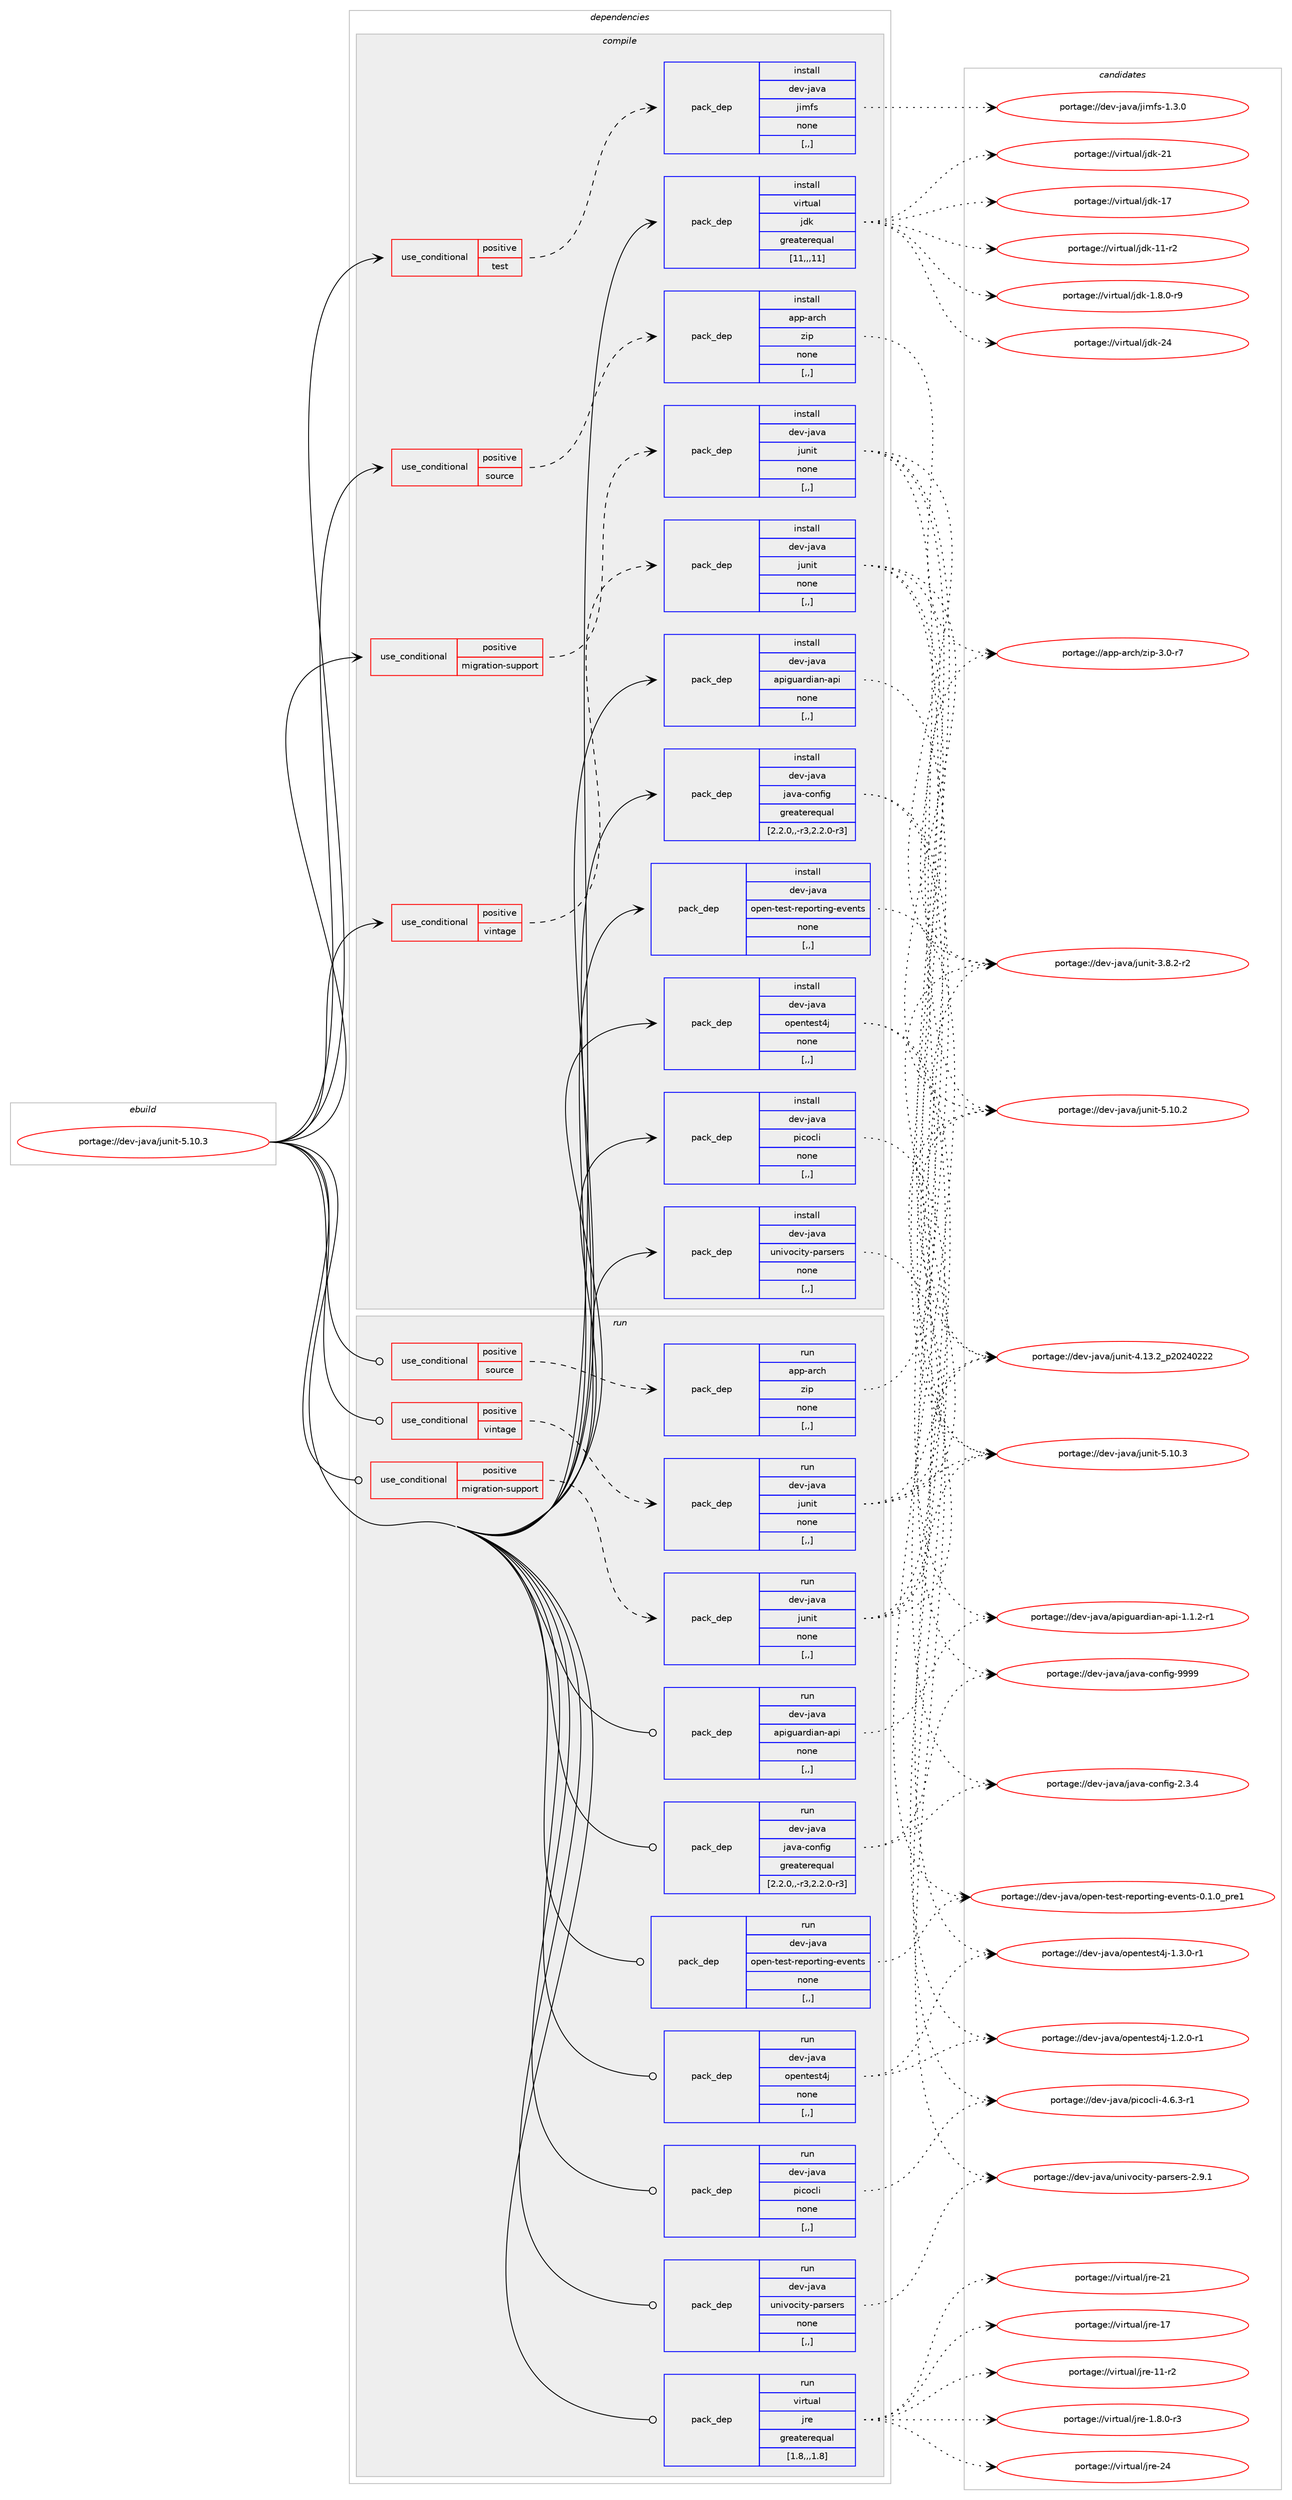 digraph prolog {

# *************
# Graph options
# *************

newrank=true;
concentrate=true;
compound=true;
graph [rankdir=LR,fontname=Helvetica,fontsize=10,ranksep=1.5];#, ranksep=2.5, nodesep=0.2];
edge  [arrowhead=vee];
node  [fontname=Helvetica,fontsize=10];

# **********
# The ebuild
# **********

subgraph cluster_leftcol {
color=gray;
label=<<i>ebuild</i>>;
id [label="portage://dev-java/junit-5.10.3", color=red, width=4, href="../dev-java/junit-5.10.3.svg"];
}

# ****************
# The dependencies
# ****************

subgraph cluster_midcol {
color=gray;
label=<<i>dependencies</i>>;
subgraph cluster_compile {
fillcolor="#eeeeee";
style=filled;
label=<<i>compile</i>>;
subgraph cond152287 {
dependency589656 [label=<<TABLE BORDER="0" CELLBORDER="1" CELLSPACING="0" CELLPADDING="4"><TR><TD ROWSPAN="3" CELLPADDING="10">use_conditional</TD></TR><TR><TD>positive</TD></TR><TR><TD>migration-support</TD></TR></TABLE>>, shape=none, color=red];
subgraph pack432716 {
dependency589657 [label=<<TABLE BORDER="0" CELLBORDER="1" CELLSPACING="0" CELLPADDING="4" WIDTH="220"><TR><TD ROWSPAN="6" CELLPADDING="30">pack_dep</TD></TR><TR><TD WIDTH="110">install</TD></TR><TR><TD>dev-java</TD></TR><TR><TD>junit</TD></TR><TR><TD>none</TD></TR><TR><TD>[,,]</TD></TR></TABLE>>, shape=none, color=blue];
}
dependency589656:e -> dependency589657:w [weight=20,style="dashed",arrowhead="vee"];
}
id:e -> dependency589656:w [weight=20,style="solid",arrowhead="vee"];
subgraph cond152288 {
dependency589658 [label=<<TABLE BORDER="0" CELLBORDER="1" CELLSPACING="0" CELLPADDING="4"><TR><TD ROWSPAN="3" CELLPADDING="10">use_conditional</TD></TR><TR><TD>positive</TD></TR><TR><TD>source</TD></TR></TABLE>>, shape=none, color=red];
subgraph pack432717 {
dependency589659 [label=<<TABLE BORDER="0" CELLBORDER="1" CELLSPACING="0" CELLPADDING="4" WIDTH="220"><TR><TD ROWSPAN="6" CELLPADDING="30">pack_dep</TD></TR><TR><TD WIDTH="110">install</TD></TR><TR><TD>app-arch</TD></TR><TR><TD>zip</TD></TR><TR><TD>none</TD></TR><TR><TD>[,,]</TD></TR></TABLE>>, shape=none, color=blue];
}
dependency589658:e -> dependency589659:w [weight=20,style="dashed",arrowhead="vee"];
}
id:e -> dependency589658:w [weight=20,style="solid",arrowhead="vee"];
subgraph cond152289 {
dependency589660 [label=<<TABLE BORDER="0" CELLBORDER="1" CELLSPACING="0" CELLPADDING="4"><TR><TD ROWSPAN="3" CELLPADDING="10">use_conditional</TD></TR><TR><TD>positive</TD></TR><TR><TD>test</TD></TR></TABLE>>, shape=none, color=red];
subgraph pack432718 {
dependency589661 [label=<<TABLE BORDER="0" CELLBORDER="1" CELLSPACING="0" CELLPADDING="4" WIDTH="220"><TR><TD ROWSPAN="6" CELLPADDING="30">pack_dep</TD></TR><TR><TD WIDTH="110">install</TD></TR><TR><TD>dev-java</TD></TR><TR><TD>jimfs</TD></TR><TR><TD>none</TD></TR><TR><TD>[,,]</TD></TR></TABLE>>, shape=none, color=blue];
}
dependency589660:e -> dependency589661:w [weight=20,style="dashed",arrowhead="vee"];
}
id:e -> dependency589660:w [weight=20,style="solid",arrowhead="vee"];
subgraph cond152290 {
dependency589662 [label=<<TABLE BORDER="0" CELLBORDER="1" CELLSPACING="0" CELLPADDING="4"><TR><TD ROWSPAN="3" CELLPADDING="10">use_conditional</TD></TR><TR><TD>positive</TD></TR><TR><TD>vintage</TD></TR></TABLE>>, shape=none, color=red];
subgraph pack432719 {
dependency589663 [label=<<TABLE BORDER="0" CELLBORDER="1" CELLSPACING="0" CELLPADDING="4" WIDTH="220"><TR><TD ROWSPAN="6" CELLPADDING="30">pack_dep</TD></TR><TR><TD WIDTH="110">install</TD></TR><TR><TD>dev-java</TD></TR><TR><TD>junit</TD></TR><TR><TD>none</TD></TR><TR><TD>[,,]</TD></TR></TABLE>>, shape=none, color=blue];
}
dependency589662:e -> dependency589663:w [weight=20,style="dashed",arrowhead="vee"];
}
id:e -> dependency589662:w [weight=20,style="solid",arrowhead="vee"];
subgraph pack432720 {
dependency589664 [label=<<TABLE BORDER="0" CELLBORDER="1" CELLSPACING="0" CELLPADDING="4" WIDTH="220"><TR><TD ROWSPAN="6" CELLPADDING="30">pack_dep</TD></TR><TR><TD WIDTH="110">install</TD></TR><TR><TD>dev-java</TD></TR><TR><TD>apiguardian-api</TD></TR><TR><TD>none</TD></TR><TR><TD>[,,]</TD></TR></TABLE>>, shape=none, color=blue];
}
id:e -> dependency589664:w [weight=20,style="solid",arrowhead="vee"];
subgraph pack432721 {
dependency589665 [label=<<TABLE BORDER="0" CELLBORDER="1" CELLSPACING="0" CELLPADDING="4" WIDTH="220"><TR><TD ROWSPAN="6" CELLPADDING="30">pack_dep</TD></TR><TR><TD WIDTH="110">install</TD></TR><TR><TD>dev-java</TD></TR><TR><TD>java-config</TD></TR><TR><TD>greaterequal</TD></TR><TR><TD>[2.2.0,,-r3,2.2.0-r3]</TD></TR></TABLE>>, shape=none, color=blue];
}
id:e -> dependency589665:w [weight=20,style="solid",arrowhead="vee"];
subgraph pack432722 {
dependency589666 [label=<<TABLE BORDER="0" CELLBORDER="1" CELLSPACING="0" CELLPADDING="4" WIDTH="220"><TR><TD ROWSPAN="6" CELLPADDING="30">pack_dep</TD></TR><TR><TD WIDTH="110">install</TD></TR><TR><TD>dev-java</TD></TR><TR><TD>open-test-reporting-events</TD></TR><TR><TD>none</TD></TR><TR><TD>[,,]</TD></TR></TABLE>>, shape=none, color=blue];
}
id:e -> dependency589666:w [weight=20,style="solid",arrowhead="vee"];
subgraph pack432723 {
dependency589667 [label=<<TABLE BORDER="0" CELLBORDER="1" CELLSPACING="0" CELLPADDING="4" WIDTH="220"><TR><TD ROWSPAN="6" CELLPADDING="30">pack_dep</TD></TR><TR><TD WIDTH="110">install</TD></TR><TR><TD>dev-java</TD></TR><TR><TD>opentest4j</TD></TR><TR><TD>none</TD></TR><TR><TD>[,,]</TD></TR></TABLE>>, shape=none, color=blue];
}
id:e -> dependency589667:w [weight=20,style="solid",arrowhead="vee"];
subgraph pack432724 {
dependency589668 [label=<<TABLE BORDER="0" CELLBORDER="1" CELLSPACING="0" CELLPADDING="4" WIDTH="220"><TR><TD ROWSPAN="6" CELLPADDING="30">pack_dep</TD></TR><TR><TD WIDTH="110">install</TD></TR><TR><TD>dev-java</TD></TR><TR><TD>picocli</TD></TR><TR><TD>none</TD></TR><TR><TD>[,,]</TD></TR></TABLE>>, shape=none, color=blue];
}
id:e -> dependency589668:w [weight=20,style="solid",arrowhead="vee"];
subgraph pack432725 {
dependency589669 [label=<<TABLE BORDER="0" CELLBORDER="1" CELLSPACING="0" CELLPADDING="4" WIDTH="220"><TR><TD ROWSPAN="6" CELLPADDING="30">pack_dep</TD></TR><TR><TD WIDTH="110">install</TD></TR><TR><TD>dev-java</TD></TR><TR><TD>univocity-parsers</TD></TR><TR><TD>none</TD></TR><TR><TD>[,,]</TD></TR></TABLE>>, shape=none, color=blue];
}
id:e -> dependency589669:w [weight=20,style="solid",arrowhead="vee"];
subgraph pack432726 {
dependency589670 [label=<<TABLE BORDER="0" CELLBORDER="1" CELLSPACING="0" CELLPADDING="4" WIDTH="220"><TR><TD ROWSPAN="6" CELLPADDING="30">pack_dep</TD></TR><TR><TD WIDTH="110">install</TD></TR><TR><TD>virtual</TD></TR><TR><TD>jdk</TD></TR><TR><TD>greaterequal</TD></TR><TR><TD>[11,,,11]</TD></TR></TABLE>>, shape=none, color=blue];
}
id:e -> dependency589670:w [weight=20,style="solid",arrowhead="vee"];
}
subgraph cluster_compileandrun {
fillcolor="#eeeeee";
style=filled;
label=<<i>compile and run</i>>;
}
subgraph cluster_run {
fillcolor="#eeeeee";
style=filled;
label=<<i>run</i>>;
subgraph cond152291 {
dependency589671 [label=<<TABLE BORDER="0" CELLBORDER="1" CELLSPACING="0" CELLPADDING="4"><TR><TD ROWSPAN="3" CELLPADDING="10">use_conditional</TD></TR><TR><TD>positive</TD></TR><TR><TD>migration-support</TD></TR></TABLE>>, shape=none, color=red];
subgraph pack432727 {
dependency589672 [label=<<TABLE BORDER="0" CELLBORDER="1" CELLSPACING="0" CELLPADDING="4" WIDTH="220"><TR><TD ROWSPAN="6" CELLPADDING="30">pack_dep</TD></TR><TR><TD WIDTH="110">run</TD></TR><TR><TD>dev-java</TD></TR><TR><TD>junit</TD></TR><TR><TD>none</TD></TR><TR><TD>[,,]</TD></TR></TABLE>>, shape=none, color=blue];
}
dependency589671:e -> dependency589672:w [weight=20,style="dashed",arrowhead="vee"];
}
id:e -> dependency589671:w [weight=20,style="solid",arrowhead="odot"];
subgraph cond152292 {
dependency589673 [label=<<TABLE BORDER="0" CELLBORDER="1" CELLSPACING="0" CELLPADDING="4"><TR><TD ROWSPAN="3" CELLPADDING="10">use_conditional</TD></TR><TR><TD>positive</TD></TR><TR><TD>source</TD></TR></TABLE>>, shape=none, color=red];
subgraph pack432728 {
dependency589674 [label=<<TABLE BORDER="0" CELLBORDER="1" CELLSPACING="0" CELLPADDING="4" WIDTH="220"><TR><TD ROWSPAN="6" CELLPADDING="30">pack_dep</TD></TR><TR><TD WIDTH="110">run</TD></TR><TR><TD>app-arch</TD></TR><TR><TD>zip</TD></TR><TR><TD>none</TD></TR><TR><TD>[,,]</TD></TR></TABLE>>, shape=none, color=blue];
}
dependency589673:e -> dependency589674:w [weight=20,style="dashed",arrowhead="vee"];
}
id:e -> dependency589673:w [weight=20,style="solid",arrowhead="odot"];
subgraph cond152293 {
dependency589675 [label=<<TABLE BORDER="0" CELLBORDER="1" CELLSPACING="0" CELLPADDING="4"><TR><TD ROWSPAN="3" CELLPADDING="10">use_conditional</TD></TR><TR><TD>positive</TD></TR><TR><TD>vintage</TD></TR></TABLE>>, shape=none, color=red];
subgraph pack432729 {
dependency589676 [label=<<TABLE BORDER="0" CELLBORDER="1" CELLSPACING="0" CELLPADDING="4" WIDTH="220"><TR><TD ROWSPAN="6" CELLPADDING="30">pack_dep</TD></TR><TR><TD WIDTH="110">run</TD></TR><TR><TD>dev-java</TD></TR><TR><TD>junit</TD></TR><TR><TD>none</TD></TR><TR><TD>[,,]</TD></TR></TABLE>>, shape=none, color=blue];
}
dependency589675:e -> dependency589676:w [weight=20,style="dashed",arrowhead="vee"];
}
id:e -> dependency589675:w [weight=20,style="solid",arrowhead="odot"];
subgraph pack432730 {
dependency589677 [label=<<TABLE BORDER="0" CELLBORDER="1" CELLSPACING="0" CELLPADDING="4" WIDTH="220"><TR><TD ROWSPAN="6" CELLPADDING="30">pack_dep</TD></TR><TR><TD WIDTH="110">run</TD></TR><TR><TD>dev-java</TD></TR><TR><TD>apiguardian-api</TD></TR><TR><TD>none</TD></TR><TR><TD>[,,]</TD></TR></TABLE>>, shape=none, color=blue];
}
id:e -> dependency589677:w [weight=20,style="solid",arrowhead="odot"];
subgraph pack432731 {
dependency589678 [label=<<TABLE BORDER="0" CELLBORDER="1" CELLSPACING="0" CELLPADDING="4" WIDTH="220"><TR><TD ROWSPAN="6" CELLPADDING="30">pack_dep</TD></TR><TR><TD WIDTH="110">run</TD></TR><TR><TD>dev-java</TD></TR><TR><TD>java-config</TD></TR><TR><TD>greaterequal</TD></TR><TR><TD>[2.2.0,,-r3,2.2.0-r3]</TD></TR></TABLE>>, shape=none, color=blue];
}
id:e -> dependency589678:w [weight=20,style="solid",arrowhead="odot"];
subgraph pack432732 {
dependency589679 [label=<<TABLE BORDER="0" CELLBORDER="1" CELLSPACING="0" CELLPADDING="4" WIDTH="220"><TR><TD ROWSPAN="6" CELLPADDING="30">pack_dep</TD></TR><TR><TD WIDTH="110">run</TD></TR><TR><TD>dev-java</TD></TR><TR><TD>open-test-reporting-events</TD></TR><TR><TD>none</TD></TR><TR><TD>[,,]</TD></TR></TABLE>>, shape=none, color=blue];
}
id:e -> dependency589679:w [weight=20,style="solid",arrowhead="odot"];
subgraph pack432733 {
dependency589680 [label=<<TABLE BORDER="0" CELLBORDER="1" CELLSPACING="0" CELLPADDING="4" WIDTH="220"><TR><TD ROWSPAN="6" CELLPADDING="30">pack_dep</TD></TR><TR><TD WIDTH="110">run</TD></TR><TR><TD>dev-java</TD></TR><TR><TD>opentest4j</TD></TR><TR><TD>none</TD></TR><TR><TD>[,,]</TD></TR></TABLE>>, shape=none, color=blue];
}
id:e -> dependency589680:w [weight=20,style="solid",arrowhead="odot"];
subgraph pack432734 {
dependency589681 [label=<<TABLE BORDER="0" CELLBORDER="1" CELLSPACING="0" CELLPADDING="4" WIDTH="220"><TR><TD ROWSPAN="6" CELLPADDING="30">pack_dep</TD></TR><TR><TD WIDTH="110">run</TD></TR><TR><TD>dev-java</TD></TR><TR><TD>picocli</TD></TR><TR><TD>none</TD></TR><TR><TD>[,,]</TD></TR></TABLE>>, shape=none, color=blue];
}
id:e -> dependency589681:w [weight=20,style="solid",arrowhead="odot"];
subgraph pack432735 {
dependency589682 [label=<<TABLE BORDER="0" CELLBORDER="1" CELLSPACING="0" CELLPADDING="4" WIDTH="220"><TR><TD ROWSPAN="6" CELLPADDING="30">pack_dep</TD></TR><TR><TD WIDTH="110">run</TD></TR><TR><TD>dev-java</TD></TR><TR><TD>univocity-parsers</TD></TR><TR><TD>none</TD></TR><TR><TD>[,,]</TD></TR></TABLE>>, shape=none, color=blue];
}
id:e -> dependency589682:w [weight=20,style="solid",arrowhead="odot"];
subgraph pack432736 {
dependency589683 [label=<<TABLE BORDER="0" CELLBORDER="1" CELLSPACING="0" CELLPADDING="4" WIDTH="220"><TR><TD ROWSPAN="6" CELLPADDING="30">pack_dep</TD></TR><TR><TD WIDTH="110">run</TD></TR><TR><TD>virtual</TD></TR><TR><TD>jre</TD></TR><TR><TD>greaterequal</TD></TR><TR><TD>[1.8,,,1.8]</TD></TR></TABLE>>, shape=none, color=blue];
}
id:e -> dependency589683:w [weight=20,style="solid",arrowhead="odot"];
}
}

# **************
# The candidates
# **************

subgraph cluster_choices {
rank=same;
color=gray;
label=<<i>candidates</i>>;

subgraph choice432716 {
color=black;
nodesep=1;
choice1001011184510697118974710611711010511645534649484651 [label="portage://dev-java/junit-5.10.3", color=red, width=4,href="../dev-java/junit-5.10.3.svg"];
choice1001011184510697118974710611711010511645534649484650 [label="portage://dev-java/junit-5.10.2", color=red, width=4,href="../dev-java/junit-5.10.2.svg"];
choice1001011184510697118974710611711010511645524649514650951125048505248505050 [label="portage://dev-java/junit-4.13.2_p20240222", color=red, width=4,href="../dev-java/junit-4.13.2_p20240222.svg"];
choice100101118451069711897471061171101051164551465646504511450 [label="portage://dev-java/junit-3.8.2-r2", color=red, width=4,href="../dev-java/junit-3.8.2-r2.svg"];
dependency589657:e -> choice1001011184510697118974710611711010511645534649484651:w [style=dotted,weight="100"];
dependency589657:e -> choice1001011184510697118974710611711010511645534649484650:w [style=dotted,weight="100"];
dependency589657:e -> choice1001011184510697118974710611711010511645524649514650951125048505248505050:w [style=dotted,weight="100"];
dependency589657:e -> choice100101118451069711897471061171101051164551465646504511450:w [style=dotted,weight="100"];
}
subgraph choice432717 {
color=black;
nodesep=1;
choice9711211245971149910447122105112455146484511455 [label="portage://app-arch/zip-3.0-r7", color=red, width=4,href="../app-arch/zip-3.0-r7.svg"];
dependency589659:e -> choice9711211245971149910447122105112455146484511455:w [style=dotted,weight="100"];
}
subgraph choice432718 {
color=black;
nodesep=1;
choice10010111845106971189747106105109102115454946514648 [label="portage://dev-java/jimfs-1.3.0", color=red, width=4,href="../dev-java/jimfs-1.3.0.svg"];
dependency589661:e -> choice10010111845106971189747106105109102115454946514648:w [style=dotted,weight="100"];
}
subgraph choice432719 {
color=black;
nodesep=1;
choice1001011184510697118974710611711010511645534649484651 [label="portage://dev-java/junit-5.10.3", color=red, width=4,href="../dev-java/junit-5.10.3.svg"];
choice1001011184510697118974710611711010511645534649484650 [label="portage://dev-java/junit-5.10.2", color=red, width=4,href="../dev-java/junit-5.10.2.svg"];
choice1001011184510697118974710611711010511645524649514650951125048505248505050 [label="portage://dev-java/junit-4.13.2_p20240222", color=red, width=4,href="../dev-java/junit-4.13.2_p20240222.svg"];
choice100101118451069711897471061171101051164551465646504511450 [label="portage://dev-java/junit-3.8.2-r2", color=red, width=4,href="../dev-java/junit-3.8.2-r2.svg"];
dependency589663:e -> choice1001011184510697118974710611711010511645534649484651:w [style=dotted,weight="100"];
dependency589663:e -> choice1001011184510697118974710611711010511645534649484650:w [style=dotted,weight="100"];
dependency589663:e -> choice1001011184510697118974710611711010511645524649514650951125048505248505050:w [style=dotted,weight="100"];
dependency589663:e -> choice100101118451069711897471061171101051164551465646504511450:w [style=dotted,weight="100"];
}
subgraph choice432720 {
color=black;
nodesep=1;
choice1001011184510697118974797112105103117971141001059711045971121054549464946504511449 [label="portage://dev-java/apiguardian-api-1.1.2-r1", color=red, width=4,href="../dev-java/apiguardian-api-1.1.2-r1.svg"];
dependency589664:e -> choice1001011184510697118974797112105103117971141001059711045971121054549464946504511449:w [style=dotted,weight="100"];
}
subgraph choice432721 {
color=black;
nodesep=1;
choice10010111845106971189747106971189745991111101021051034557575757 [label="portage://dev-java/java-config-9999", color=red, width=4,href="../dev-java/java-config-9999.svg"];
choice1001011184510697118974710697118974599111110102105103455046514652 [label="portage://dev-java/java-config-2.3.4", color=red, width=4,href="../dev-java/java-config-2.3.4.svg"];
dependency589665:e -> choice10010111845106971189747106971189745991111101021051034557575757:w [style=dotted,weight="100"];
dependency589665:e -> choice1001011184510697118974710697118974599111110102105103455046514652:w [style=dotted,weight="100"];
}
subgraph choice432722 {
color=black;
nodesep=1;
choice100101118451069711897471111121011104511610111511645114101112111114116105110103451011181011101161154548464946489511211410149 [label="portage://dev-java/open-test-reporting-events-0.1.0_pre1", color=red, width=4,href="../dev-java/open-test-reporting-events-0.1.0_pre1.svg"];
dependency589666:e -> choice100101118451069711897471111121011104511610111511645114101112111114116105110103451011181011101161154548464946489511211410149:w [style=dotted,weight="100"];
}
subgraph choice432723 {
color=black;
nodesep=1;
choice10010111845106971189747111112101110116101115116521064549465146484511449 [label="portage://dev-java/opentest4j-1.3.0-r1", color=red, width=4,href="../dev-java/opentest4j-1.3.0-r1.svg"];
choice10010111845106971189747111112101110116101115116521064549465046484511449 [label="portage://dev-java/opentest4j-1.2.0-r1", color=red, width=4,href="../dev-java/opentest4j-1.2.0-r1.svg"];
dependency589667:e -> choice10010111845106971189747111112101110116101115116521064549465146484511449:w [style=dotted,weight="100"];
dependency589667:e -> choice10010111845106971189747111112101110116101115116521064549465046484511449:w [style=dotted,weight="100"];
}
subgraph choice432724 {
color=black;
nodesep=1;
choice1001011184510697118974711210599111991081054552465446514511449 [label="portage://dev-java/picocli-4.6.3-r1", color=red, width=4,href="../dev-java/picocli-4.6.3-r1.svg"];
dependency589668:e -> choice1001011184510697118974711210599111991081054552465446514511449:w [style=dotted,weight="100"];
}
subgraph choice432725 {
color=black;
nodesep=1;
choice10010111845106971189747117110105118111991051161214511297114115101114115455046574649 [label="portage://dev-java/univocity-parsers-2.9.1", color=red, width=4,href="../dev-java/univocity-parsers-2.9.1.svg"];
dependency589669:e -> choice10010111845106971189747117110105118111991051161214511297114115101114115455046574649:w [style=dotted,weight="100"];
}
subgraph choice432726 {
color=black;
nodesep=1;
choice1181051141161179710847106100107455052 [label="portage://virtual/jdk-24", color=red, width=4,href="../virtual/jdk-24.svg"];
choice1181051141161179710847106100107455049 [label="portage://virtual/jdk-21", color=red, width=4,href="../virtual/jdk-21.svg"];
choice1181051141161179710847106100107454955 [label="portage://virtual/jdk-17", color=red, width=4,href="../virtual/jdk-17.svg"];
choice11810511411611797108471061001074549494511450 [label="portage://virtual/jdk-11-r2", color=red, width=4,href="../virtual/jdk-11-r2.svg"];
choice11810511411611797108471061001074549465646484511457 [label="portage://virtual/jdk-1.8.0-r9", color=red, width=4,href="../virtual/jdk-1.8.0-r9.svg"];
dependency589670:e -> choice1181051141161179710847106100107455052:w [style=dotted,weight="100"];
dependency589670:e -> choice1181051141161179710847106100107455049:w [style=dotted,weight="100"];
dependency589670:e -> choice1181051141161179710847106100107454955:w [style=dotted,weight="100"];
dependency589670:e -> choice11810511411611797108471061001074549494511450:w [style=dotted,weight="100"];
dependency589670:e -> choice11810511411611797108471061001074549465646484511457:w [style=dotted,weight="100"];
}
subgraph choice432727 {
color=black;
nodesep=1;
choice1001011184510697118974710611711010511645534649484651 [label="portage://dev-java/junit-5.10.3", color=red, width=4,href="../dev-java/junit-5.10.3.svg"];
choice1001011184510697118974710611711010511645534649484650 [label="portage://dev-java/junit-5.10.2", color=red, width=4,href="../dev-java/junit-5.10.2.svg"];
choice1001011184510697118974710611711010511645524649514650951125048505248505050 [label="portage://dev-java/junit-4.13.2_p20240222", color=red, width=4,href="../dev-java/junit-4.13.2_p20240222.svg"];
choice100101118451069711897471061171101051164551465646504511450 [label="portage://dev-java/junit-3.8.2-r2", color=red, width=4,href="../dev-java/junit-3.8.2-r2.svg"];
dependency589672:e -> choice1001011184510697118974710611711010511645534649484651:w [style=dotted,weight="100"];
dependency589672:e -> choice1001011184510697118974710611711010511645534649484650:w [style=dotted,weight="100"];
dependency589672:e -> choice1001011184510697118974710611711010511645524649514650951125048505248505050:w [style=dotted,weight="100"];
dependency589672:e -> choice100101118451069711897471061171101051164551465646504511450:w [style=dotted,weight="100"];
}
subgraph choice432728 {
color=black;
nodesep=1;
choice9711211245971149910447122105112455146484511455 [label="portage://app-arch/zip-3.0-r7", color=red, width=4,href="../app-arch/zip-3.0-r7.svg"];
dependency589674:e -> choice9711211245971149910447122105112455146484511455:w [style=dotted,weight="100"];
}
subgraph choice432729 {
color=black;
nodesep=1;
choice1001011184510697118974710611711010511645534649484651 [label="portage://dev-java/junit-5.10.3", color=red, width=4,href="../dev-java/junit-5.10.3.svg"];
choice1001011184510697118974710611711010511645534649484650 [label="portage://dev-java/junit-5.10.2", color=red, width=4,href="../dev-java/junit-5.10.2.svg"];
choice1001011184510697118974710611711010511645524649514650951125048505248505050 [label="portage://dev-java/junit-4.13.2_p20240222", color=red, width=4,href="../dev-java/junit-4.13.2_p20240222.svg"];
choice100101118451069711897471061171101051164551465646504511450 [label="portage://dev-java/junit-3.8.2-r2", color=red, width=4,href="../dev-java/junit-3.8.2-r2.svg"];
dependency589676:e -> choice1001011184510697118974710611711010511645534649484651:w [style=dotted,weight="100"];
dependency589676:e -> choice1001011184510697118974710611711010511645534649484650:w [style=dotted,weight="100"];
dependency589676:e -> choice1001011184510697118974710611711010511645524649514650951125048505248505050:w [style=dotted,weight="100"];
dependency589676:e -> choice100101118451069711897471061171101051164551465646504511450:w [style=dotted,weight="100"];
}
subgraph choice432730 {
color=black;
nodesep=1;
choice1001011184510697118974797112105103117971141001059711045971121054549464946504511449 [label="portage://dev-java/apiguardian-api-1.1.2-r1", color=red, width=4,href="../dev-java/apiguardian-api-1.1.2-r1.svg"];
dependency589677:e -> choice1001011184510697118974797112105103117971141001059711045971121054549464946504511449:w [style=dotted,weight="100"];
}
subgraph choice432731 {
color=black;
nodesep=1;
choice10010111845106971189747106971189745991111101021051034557575757 [label="portage://dev-java/java-config-9999", color=red, width=4,href="../dev-java/java-config-9999.svg"];
choice1001011184510697118974710697118974599111110102105103455046514652 [label="portage://dev-java/java-config-2.3.4", color=red, width=4,href="../dev-java/java-config-2.3.4.svg"];
dependency589678:e -> choice10010111845106971189747106971189745991111101021051034557575757:w [style=dotted,weight="100"];
dependency589678:e -> choice1001011184510697118974710697118974599111110102105103455046514652:w [style=dotted,weight="100"];
}
subgraph choice432732 {
color=black;
nodesep=1;
choice100101118451069711897471111121011104511610111511645114101112111114116105110103451011181011101161154548464946489511211410149 [label="portage://dev-java/open-test-reporting-events-0.1.0_pre1", color=red, width=4,href="../dev-java/open-test-reporting-events-0.1.0_pre1.svg"];
dependency589679:e -> choice100101118451069711897471111121011104511610111511645114101112111114116105110103451011181011101161154548464946489511211410149:w [style=dotted,weight="100"];
}
subgraph choice432733 {
color=black;
nodesep=1;
choice10010111845106971189747111112101110116101115116521064549465146484511449 [label="portage://dev-java/opentest4j-1.3.0-r1", color=red, width=4,href="../dev-java/opentest4j-1.3.0-r1.svg"];
choice10010111845106971189747111112101110116101115116521064549465046484511449 [label="portage://dev-java/opentest4j-1.2.0-r1", color=red, width=4,href="../dev-java/opentest4j-1.2.0-r1.svg"];
dependency589680:e -> choice10010111845106971189747111112101110116101115116521064549465146484511449:w [style=dotted,weight="100"];
dependency589680:e -> choice10010111845106971189747111112101110116101115116521064549465046484511449:w [style=dotted,weight="100"];
}
subgraph choice432734 {
color=black;
nodesep=1;
choice1001011184510697118974711210599111991081054552465446514511449 [label="portage://dev-java/picocli-4.6.3-r1", color=red, width=4,href="../dev-java/picocli-4.6.3-r1.svg"];
dependency589681:e -> choice1001011184510697118974711210599111991081054552465446514511449:w [style=dotted,weight="100"];
}
subgraph choice432735 {
color=black;
nodesep=1;
choice10010111845106971189747117110105118111991051161214511297114115101114115455046574649 [label="portage://dev-java/univocity-parsers-2.9.1", color=red, width=4,href="../dev-java/univocity-parsers-2.9.1.svg"];
dependency589682:e -> choice10010111845106971189747117110105118111991051161214511297114115101114115455046574649:w [style=dotted,weight="100"];
}
subgraph choice432736 {
color=black;
nodesep=1;
choice1181051141161179710847106114101455052 [label="portage://virtual/jre-24", color=red, width=4,href="../virtual/jre-24.svg"];
choice1181051141161179710847106114101455049 [label="portage://virtual/jre-21", color=red, width=4,href="../virtual/jre-21.svg"];
choice1181051141161179710847106114101454955 [label="portage://virtual/jre-17", color=red, width=4,href="../virtual/jre-17.svg"];
choice11810511411611797108471061141014549494511450 [label="portage://virtual/jre-11-r2", color=red, width=4,href="../virtual/jre-11-r2.svg"];
choice11810511411611797108471061141014549465646484511451 [label="portage://virtual/jre-1.8.0-r3", color=red, width=4,href="../virtual/jre-1.8.0-r3.svg"];
dependency589683:e -> choice1181051141161179710847106114101455052:w [style=dotted,weight="100"];
dependency589683:e -> choice1181051141161179710847106114101455049:w [style=dotted,weight="100"];
dependency589683:e -> choice1181051141161179710847106114101454955:w [style=dotted,weight="100"];
dependency589683:e -> choice11810511411611797108471061141014549494511450:w [style=dotted,weight="100"];
dependency589683:e -> choice11810511411611797108471061141014549465646484511451:w [style=dotted,weight="100"];
}
}

}
